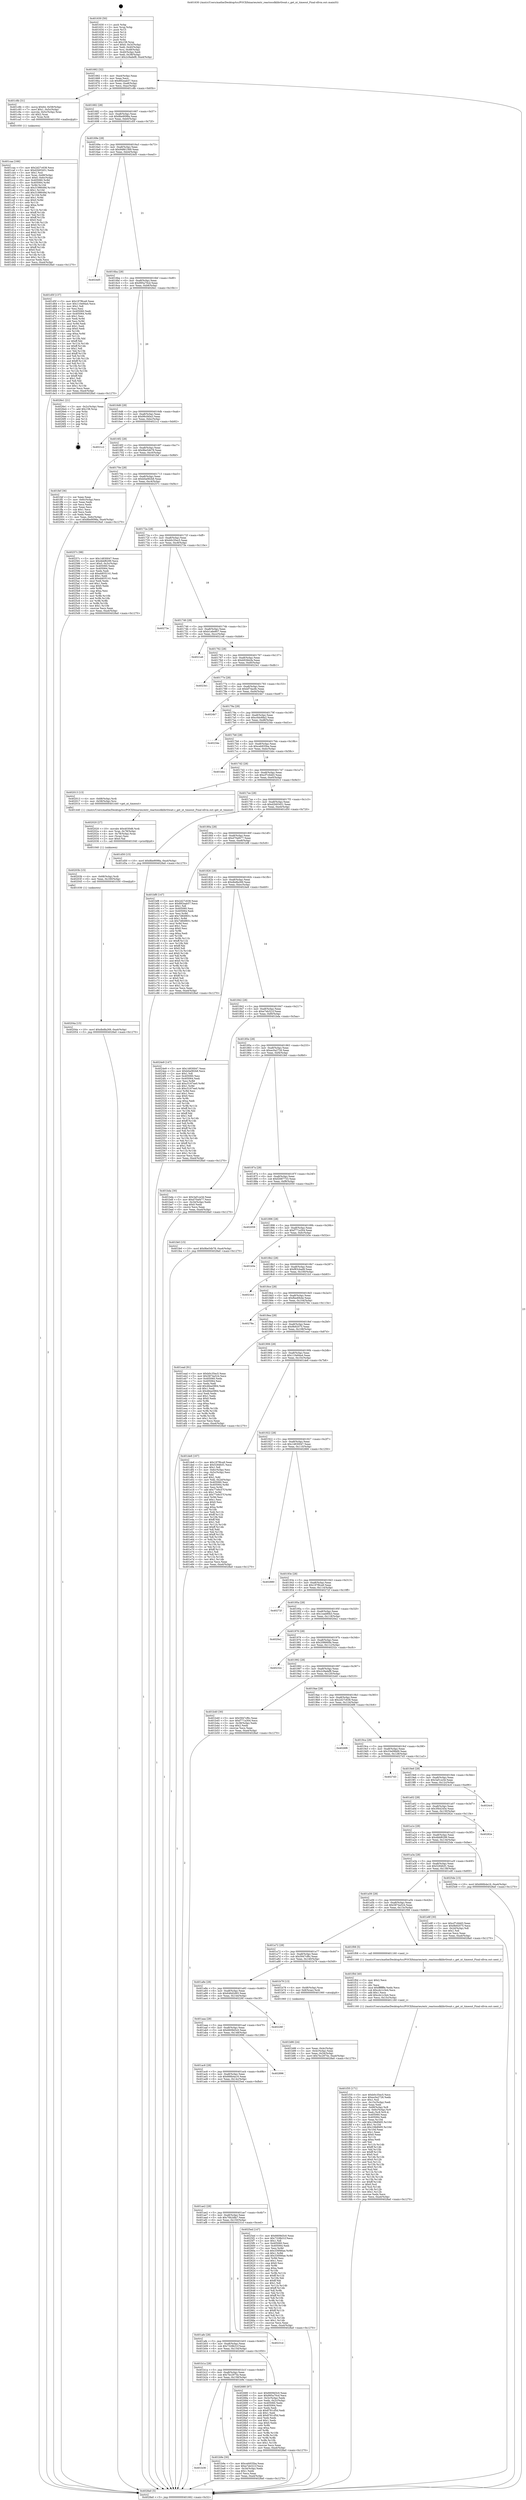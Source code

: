 digraph "0x401630" {
  label = "0x401630 (/mnt/c/Users/mathe/Desktop/tcc/POCII/binaries/extr_reactossdklibrtlwait.c_get_nt_timeout_Final-ollvm.out::main(0))"
  labelloc = "t"
  node[shape=record]

  Entry [label="",width=0.3,height=0.3,shape=circle,fillcolor=black,style=filled]
  "0x401662" [label="{
     0x401662 [32]\l
     | [instrs]\l
     &nbsp;&nbsp;0x401662 \<+6\>: mov -0xa4(%rbp),%eax\l
     &nbsp;&nbsp;0x401668 \<+2\>: mov %eax,%ecx\l
     &nbsp;&nbsp;0x40166a \<+6\>: sub $0x892eab57,%ecx\l
     &nbsp;&nbsp;0x401670 \<+6\>: mov %eax,-0xa8(%rbp)\l
     &nbsp;&nbsp;0x401676 \<+6\>: mov %ecx,-0xac(%rbp)\l
     &nbsp;&nbsp;0x40167c \<+6\>: je 0000000000401c8b \<main+0x65b\>\l
  }"]
  "0x401c8b" [label="{
     0x401c8b [31]\l
     | [instrs]\l
     &nbsp;&nbsp;0x401c8b \<+8\>: movq $0x64,-0x58(%rbp)\l
     &nbsp;&nbsp;0x401c93 \<+7\>: movl $0x1,-0x5c(%rbp)\l
     &nbsp;&nbsp;0x401c9a \<+4\>: movslq -0x5c(%rbp),%rax\l
     &nbsp;&nbsp;0x401c9e \<+4\>: shl $0x2,%rax\l
     &nbsp;&nbsp;0x401ca2 \<+3\>: mov %rax,%rdi\l
     &nbsp;&nbsp;0x401ca5 \<+5\>: call 0000000000401050 \<malloc@plt\>\l
     | [calls]\l
     &nbsp;&nbsp;0x401050 \{1\} (unknown)\l
  }"]
  "0x401682" [label="{
     0x401682 [28]\l
     | [instrs]\l
     &nbsp;&nbsp;0x401682 \<+5\>: jmp 0000000000401687 \<main+0x57\>\l
     &nbsp;&nbsp;0x401687 \<+6\>: mov -0xa8(%rbp),%eax\l
     &nbsp;&nbsp;0x40168d \<+5\>: sub $0x8be9098a,%eax\l
     &nbsp;&nbsp;0x401692 \<+6\>: mov %eax,-0xb0(%rbp)\l
     &nbsp;&nbsp;0x401698 \<+6\>: je 0000000000401d5f \<main+0x72f\>\l
  }"]
  Exit [label="",width=0.3,height=0.3,shape=circle,fillcolor=black,style=filled,peripheries=2]
  "0x401d5f" [label="{
     0x401d5f [137]\l
     | [instrs]\l
     &nbsp;&nbsp;0x401d5f \<+5\>: mov $0x197f6ca9,%eax\l
     &nbsp;&nbsp;0x401d64 \<+5\>: mov $0x110e94a4,%ecx\l
     &nbsp;&nbsp;0x401d69 \<+2\>: mov $0x1,%dl\l
     &nbsp;&nbsp;0x401d6b \<+2\>: xor %esi,%esi\l
     &nbsp;&nbsp;0x401d6d \<+7\>: mov 0x405060,%edi\l
     &nbsp;&nbsp;0x401d74 \<+8\>: mov 0x405064,%r8d\l
     &nbsp;&nbsp;0x401d7c \<+3\>: sub $0x1,%esi\l
     &nbsp;&nbsp;0x401d7f \<+3\>: mov %edi,%r9d\l
     &nbsp;&nbsp;0x401d82 \<+3\>: add %esi,%r9d\l
     &nbsp;&nbsp;0x401d85 \<+4\>: imul %r9d,%edi\l
     &nbsp;&nbsp;0x401d89 \<+3\>: and $0x1,%edi\l
     &nbsp;&nbsp;0x401d8c \<+3\>: cmp $0x0,%edi\l
     &nbsp;&nbsp;0x401d8f \<+4\>: sete %r10b\l
     &nbsp;&nbsp;0x401d93 \<+4\>: cmp $0xa,%r8d\l
     &nbsp;&nbsp;0x401d97 \<+4\>: setl %r11b\l
     &nbsp;&nbsp;0x401d9b \<+3\>: mov %r10b,%bl\l
     &nbsp;&nbsp;0x401d9e \<+3\>: xor $0xff,%bl\l
     &nbsp;&nbsp;0x401da1 \<+3\>: mov %r11b,%r14b\l
     &nbsp;&nbsp;0x401da4 \<+4\>: xor $0xff,%r14b\l
     &nbsp;&nbsp;0x401da8 \<+3\>: xor $0x1,%dl\l
     &nbsp;&nbsp;0x401dab \<+3\>: mov %bl,%r15b\l
     &nbsp;&nbsp;0x401dae \<+4\>: and $0xff,%r15b\l
     &nbsp;&nbsp;0x401db2 \<+3\>: and %dl,%r10b\l
     &nbsp;&nbsp;0x401db5 \<+3\>: mov %r14b,%r12b\l
     &nbsp;&nbsp;0x401db8 \<+4\>: and $0xff,%r12b\l
     &nbsp;&nbsp;0x401dbc \<+3\>: and %dl,%r11b\l
     &nbsp;&nbsp;0x401dbf \<+3\>: or %r10b,%r15b\l
     &nbsp;&nbsp;0x401dc2 \<+3\>: or %r11b,%r12b\l
     &nbsp;&nbsp;0x401dc5 \<+3\>: xor %r12b,%r15b\l
     &nbsp;&nbsp;0x401dc8 \<+3\>: or %r14b,%bl\l
     &nbsp;&nbsp;0x401dcb \<+3\>: xor $0xff,%bl\l
     &nbsp;&nbsp;0x401dce \<+3\>: or $0x1,%dl\l
     &nbsp;&nbsp;0x401dd1 \<+2\>: and %dl,%bl\l
     &nbsp;&nbsp;0x401dd3 \<+3\>: or %bl,%r15b\l
     &nbsp;&nbsp;0x401dd6 \<+4\>: test $0x1,%r15b\l
     &nbsp;&nbsp;0x401dda \<+3\>: cmovne %ecx,%eax\l
     &nbsp;&nbsp;0x401ddd \<+6\>: mov %eax,-0xa4(%rbp)\l
     &nbsp;&nbsp;0x401de3 \<+5\>: jmp 00000000004028a0 \<main+0x1270\>\l
  }"]
  "0x40169e" [label="{
     0x40169e [28]\l
     | [instrs]\l
     &nbsp;&nbsp;0x40169e \<+5\>: jmp 00000000004016a3 \<main+0x73\>\l
     &nbsp;&nbsp;0x4016a3 \<+6\>: mov -0xa8(%rbp),%eax\l
     &nbsp;&nbsp;0x4016a9 \<+5\>: sub $0x94861569,%eax\l
     &nbsp;&nbsp;0x4016ae \<+6\>: mov %eax,-0xb4(%rbp)\l
     &nbsp;&nbsp;0x4016b4 \<+6\>: je 00000000004024d5 \<main+0xea5\>\l
  }"]
  "0x40204a" [label="{
     0x40204a [15]\l
     | [instrs]\l
     &nbsp;&nbsp;0x40204a \<+10\>: movl $0xdbdfa269,-0xa4(%rbp)\l
     &nbsp;&nbsp;0x402054 \<+5\>: jmp 00000000004028a0 \<main+0x1270\>\l
  }"]
  "0x4024d5" [label="{
     0x4024d5\l
  }", style=dashed]
  "0x4016ba" [label="{
     0x4016ba [28]\l
     | [instrs]\l
     &nbsp;&nbsp;0x4016ba \<+5\>: jmp 00000000004016bf \<main+0x8f\>\l
     &nbsp;&nbsp;0x4016bf \<+6\>: mov -0xa8(%rbp),%eax\l
     &nbsp;&nbsp;0x4016c5 \<+5\>: sub $0x995a70cd,%eax\l
     &nbsp;&nbsp;0x4016ca \<+6\>: mov %eax,-0xb8(%rbp)\l
     &nbsp;&nbsp;0x4016d0 \<+6\>: je 00000000004026e1 \<main+0x10b1\>\l
  }"]
  "0x40203b" [label="{
     0x40203b [15]\l
     | [instrs]\l
     &nbsp;&nbsp;0x40203b \<+4\>: mov -0x68(%rbp),%rdi\l
     &nbsp;&nbsp;0x40203f \<+6\>: mov %eax,-0x160(%rbp)\l
     &nbsp;&nbsp;0x402045 \<+5\>: call 0000000000401030 \<free@plt\>\l
     | [calls]\l
     &nbsp;&nbsp;0x401030 \{1\} (unknown)\l
  }"]
  "0x4026e1" [label="{
     0x4026e1 [21]\l
     | [instrs]\l
     &nbsp;&nbsp;0x4026e1 \<+3\>: mov -0x2c(%rbp),%eax\l
     &nbsp;&nbsp;0x4026e4 \<+7\>: add $0x158,%rsp\l
     &nbsp;&nbsp;0x4026eb \<+1\>: pop %rbx\l
     &nbsp;&nbsp;0x4026ec \<+2\>: pop %r12\l
     &nbsp;&nbsp;0x4026ee \<+2\>: pop %r13\l
     &nbsp;&nbsp;0x4026f0 \<+2\>: pop %r14\l
     &nbsp;&nbsp;0x4026f2 \<+2\>: pop %r15\l
     &nbsp;&nbsp;0x4026f4 \<+1\>: pop %rbp\l
     &nbsp;&nbsp;0x4026f5 \<+1\>: ret\l
  }"]
  "0x4016d6" [label="{
     0x4016d6 [28]\l
     | [instrs]\l
     &nbsp;&nbsp;0x4016d6 \<+5\>: jmp 00000000004016db \<main+0xab\>\l
     &nbsp;&nbsp;0x4016db \<+6\>: mov -0xa8(%rbp),%eax\l
     &nbsp;&nbsp;0x4016e1 \<+5\>: sub $0x99cf40a3,%eax\l
     &nbsp;&nbsp;0x4016e6 \<+6\>: mov %eax,-0xbc(%rbp)\l
     &nbsp;&nbsp;0x4016ec \<+6\>: je 00000000004021c2 \<main+0xb92\>\l
  }"]
  "0x402020" [label="{
     0x402020 [27]\l
     | [instrs]\l
     &nbsp;&nbsp;0x402020 \<+10\>: movabs $0x4030d6,%rdi\l
     &nbsp;&nbsp;0x40202a \<+4\>: mov %rax,-0x78(%rbp)\l
     &nbsp;&nbsp;0x40202e \<+4\>: mov -0x78(%rbp),%rax\l
     &nbsp;&nbsp;0x402032 \<+2\>: mov (%rax),%esi\l
     &nbsp;&nbsp;0x402034 \<+2\>: mov $0x0,%al\l
     &nbsp;&nbsp;0x402036 \<+5\>: call 0000000000401040 \<printf@plt\>\l
     | [calls]\l
     &nbsp;&nbsp;0x401040 \{1\} (unknown)\l
  }"]
  "0x4021c2" [label="{
     0x4021c2\l
  }", style=dashed]
  "0x4016f2" [label="{
     0x4016f2 [28]\l
     | [instrs]\l
     &nbsp;&nbsp;0x4016f2 \<+5\>: jmp 00000000004016f7 \<main+0xc7\>\l
     &nbsp;&nbsp;0x4016f7 \<+6\>: mov -0xa8(%rbp),%eax\l
     &nbsp;&nbsp;0x4016fd \<+5\>: sub $0x9be54b78,%eax\l
     &nbsp;&nbsp;0x401702 \<+6\>: mov %eax,-0xc0(%rbp)\l
     &nbsp;&nbsp;0x401708 \<+6\>: je 0000000000401fef \<main+0x9bf\>\l
  }"]
  "0x401f35" [label="{
     0x401f35 [171]\l
     | [instrs]\l
     &nbsp;&nbsp;0x401f35 \<+5\>: mov $0xb0c35ec5,%ecx\l
     &nbsp;&nbsp;0x401f3a \<+5\>: mov $0xec0a2726,%edx\l
     &nbsp;&nbsp;0x401f3f \<+3\>: mov $0x1,%sil\l
     &nbsp;&nbsp;0x401f42 \<+6\>: mov -0x15c(%rbp),%edi\l
     &nbsp;&nbsp;0x401f48 \<+3\>: imul %eax,%edi\l
     &nbsp;&nbsp;0x401f4b \<+4\>: mov -0x68(%rbp),%r8\l
     &nbsp;&nbsp;0x401f4f \<+4\>: movslq -0x6c(%rbp),%r9\l
     &nbsp;&nbsp;0x401f53 \<+4\>: mov %edi,(%r8,%r9,4)\l
     &nbsp;&nbsp;0x401f57 \<+7\>: mov 0x405060,%eax\l
     &nbsp;&nbsp;0x401f5e \<+7\>: mov 0x405064,%edi\l
     &nbsp;&nbsp;0x401f65 \<+3\>: mov %eax,%r10d\l
     &nbsp;&nbsp;0x401f68 \<+7\>: add $0x108df495,%r10d\l
     &nbsp;&nbsp;0x401f6f \<+4\>: sub $0x1,%r10d\l
     &nbsp;&nbsp;0x401f73 \<+7\>: sub $0x108df495,%r10d\l
     &nbsp;&nbsp;0x401f7a \<+4\>: imul %r10d,%eax\l
     &nbsp;&nbsp;0x401f7e \<+3\>: and $0x1,%eax\l
     &nbsp;&nbsp;0x401f81 \<+3\>: cmp $0x0,%eax\l
     &nbsp;&nbsp;0x401f84 \<+4\>: sete %r11b\l
     &nbsp;&nbsp;0x401f88 \<+3\>: cmp $0xa,%edi\l
     &nbsp;&nbsp;0x401f8b \<+3\>: setl %bl\l
     &nbsp;&nbsp;0x401f8e \<+3\>: mov %r11b,%r14b\l
     &nbsp;&nbsp;0x401f91 \<+4\>: xor $0xff,%r14b\l
     &nbsp;&nbsp;0x401f95 \<+3\>: mov %bl,%r15b\l
     &nbsp;&nbsp;0x401f98 \<+4\>: xor $0xff,%r15b\l
     &nbsp;&nbsp;0x401f9c \<+4\>: xor $0x0,%sil\l
     &nbsp;&nbsp;0x401fa0 \<+3\>: mov %r14b,%r12b\l
     &nbsp;&nbsp;0x401fa3 \<+4\>: and $0x0,%r12b\l
     &nbsp;&nbsp;0x401fa7 \<+3\>: and %sil,%r11b\l
     &nbsp;&nbsp;0x401faa \<+3\>: mov %r15b,%r13b\l
     &nbsp;&nbsp;0x401fad \<+4\>: and $0x0,%r13b\l
     &nbsp;&nbsp;0x401fb1 \<+3\>: and %sil,%bl\l
     &nbsp;&nbsp;0x401fb4 \<+3\>: or %r11b,%r12b\l
     &nbsp;&nbsp;0x401fb7 \<+3\>: or %bl,%r13b\l
     &nbsp;&nbsp;0x401fba \<+3\>: xor %r13b,%r12b\l
     &nbsp;&nbsp;0x401fbd \<+3\>: or %r15b,%r14b\l
     &nbsp;&nbsp;0x401fc0 \<+4\>: xor $0xff,%r14b\l
     &nbsp;&nbsp;0x401fc4 \<+4\>: or $0x0,%sil\l
     &nbsp;&nbsp;0x401fc8 \<+3\>: and %sil,%r14b\l
     &nbsp;&nbsp;0x401fcb \<+3\>: or %r14b,%r12b\l
     &nbsp;&nbsp;0x401fce \<+4\>: test $0x1,%r12b\l
     &nbsp;&nbsp;0x401fd2 \<+3\>: cmovne %edx,%ecx\l
     &nbsp;&nbsp;0x401fd5 \<+6\>: mov %ecx,-0xa4(%rbp)\l
     &nbsp;&nbsp;0x401fdb \<+5\>: jmp 00000000004028a0 \<main+0x1270\>\l
  }"]
  "0x401fef" [label="{
     0x401fef [36]\l
     | [instrs]\l
     &nbsp;&nbsp;0x401fef \<+2\>: xor %eax,%eax\l
     &nbsp;&nbsp;0x401ff1 \<+3\>: mov -0x6c(%rbp),%ecx\l
     &nbsp;&nbsp;0x401ff4 \<+2\>: mov %eax,%edx\l
     &nbsp;&nbsp;0x401ff6 \<+2\>: sub %ecx,%edx\l
     &nbsp;&nbsp;0x401ff8 \<+2\>: mov %eax,%ecx\l
     &nbsp;&nbsp;0x401ffa \<+3\>: sub $0x1,%ecx\l
     &nbsp;&nbsp;0x401ffd \<+2\>: add %ecx,%edx\l
     &nbsp;&nbsp;0x401fff \<+2\>: sub %edx,%eax\l
     &nbsp;&nbsp;0x402001 \<+3\>: mov %eax,-0x6c(%rbp)\l
     &nbsp;&nbsp;0x402004 \<+10\>: movl $0x8be9098a,-0xa4(%rbp)\l
     &nbsp;&nbsp;0x40200e \<+5\>: jmp 00000000004028a0 \<main+0x1270\>\l
  }"]
  "0x40170e" [label="{
     0x40170e [28]\l
     | [instrs]\l
     &nbsp;&nbsp;0x40170e \<+5\>: jmp 0000000000401713 \<main+0xe3\>\l
     &nbsp;&nbsp;0x401713 \<+6\>: mov -0xa8(%rbp),%eax\l
     &nbsp;&nbsp;0x401719 \<+5\>: sub $0xb0a082b8,%eax\l
     &nbsp;&nbsp;0x40171e \<+6\>: mov %eax,-0xc4(%rbp)\l
     &nbsp;&nbsp;0x401724 \<+6\>: je 000000000040257c \<main+0xf4c\>\l
  }"]
  "0x401f0d" [label="{
     0x401f0d [40]\l
     | [instrs]\l
     &nbsp;&nbsp;0x401f0d \<+5\>: mov $0x2,%ecx\l
     &nbsp;&nbsp;0x401f12 \<+1\>: cltd\l
     &nbsp;&nbsp;0x401f13 \<+2\>: idiv %ecx\l
     &nbsp;&nbsp;0x401f15 \<+6\>: imul $0xfffffffe,%edx,%ecx\l
     &nbsp;&nbsp;0x401f1b \<+6\>: sub $0xcdc1c3e4,%ecx\l
     &nbsp;&nbsp;0x401f21 \<+3\>: add $0x1,%ecx\l
     &nbsp;&nbsp;0x401f24 \<+6\>: add $0xcdc1c3e4,%ecx\l
     &nbsp;&nbsp;0x401f2a \<+6\>: mov %ecx,-0x15c(%rbp)\l
     &nbsp;&nbsp;0x401f30 \<+5\>: call 0000000000401160 \<next_i\>\l
     | [calls]\l
     &nbsp;&nbsp;0x401160 \{1\} (/mnt/c/Users/mathe/Desktop/tcc/POCII/binaries/extr_reactossdklibrtlwait.c_get_nt_timeout_Final-ollvm.out::next_i)\l
  }"]
  "0x40257c" [label="{
     0x40257c [98]\l
     | [instrs]\l
     &nbsp;&nbsp;0x40257c \<+5\>: mov $0x14830047,%eax\l
     &nbsp;&nbsp;0x402581 \<+5\>: mov $0x4bbf6299,%ecx\l
     &nbsp;&nbsp;0x402586 \<+7\>: movl $0x0,-0x3c(%rbp)\l
     &nbsp;&nbsp;0x40258d \<+7\>: mov 0x405060,%edx\l
     &nbsp;&nbsp;0x402594 \<+7\>: mov 0x405064,%esi\l
     &nbsp;&nbsp;0x40259b \<+2\>: mov %edx,%edi\l
     &nbsp;&nbsp;0x40259d \<+6\>: sub $0xeb835141,%edi\l
     &nbsp;&nbsp;0x4025a3 \<+3\>: sub $0x1,%edi\l
     &nbsp;&nbsp;0x4025a6 \<+6\>: add $0xeb835141,%edi\l
     &nbsp;&nbsp;0x4025ac \<+3\>: imul %edi,%edx\l
     &nbsp;&nbsp;0x4025af \<+3\>: and $0x1,%edx\l
     &nbsp;&nbsp;0x4025b2 \<+3\>: cmp $0x0,%edx\l
     &nbsp;&nbsp;0x4025b5 \<+4\>: sete %r8b\l
     &nbsp;&nbsp;0x4025b9 \<+3\>: cmp $0xa,%esi\l
     &nbsp;&nbsp;0x4025bc \<+4\>: setl %r9b\l
     &nbsp;&nbsp;0x4025c0 \<+3\>: mov %r8b,%r10b\l
     &nbsp;&nbsp;0x4025c3 \<+3\>: and %r9b,%r10b\l
     &nbsp;&nbsp;0x4025c6 \<+3\>: xor %r9b,%r8b\l
     &nbsp;&nbsp;0x4025c9 \<+3\>: or %r8b,%r10b\l
     &nbsp;&nbsp;0x4025cc \<+4\>: test $0x1,%r10b\l
     &nbsp;&nbsp;0x4025d0 \<+3\>: cmovne %ecx,%eax\l
     &nbsp;&nbsp;0x4025d3 \<+6\>: mov %eax,-0xa4(%rbp)\l
     &nbsp;&nbsp;0x4025d9 \<+5\>: jmp 00000000004028a0 \<main+0x1270\>\l
  }"]
  "0x40172a" [label="{
     0x40172a [28]\l
     | [instrs]\l
     &nbsp;&nbsp;0x40172a \<+5\>: jmp 000000000040172f \<main+0xff\>\l
     &nbsp;&nbsp;0x40172f \<+6\>: mov -0xa8(%rbp),%eax\l
     &nbsp;&nbsp;0x401735 \<+5\>: sub $0xb0c35ec5,%eax\l
     &nbsp;&nbsp;0x40173a \<+6\>: mov %eax,-0xc8(%rbp)\l
     &nbsp;&nbsp;0x401740 \<+6\>: je 000000000040273e \<main+0x110e\>\l
  }"]
  "0x401caa" [label="{
     0x401caa [166]\l
     | [instrs]\l
     &nbsp;&nbsp;0x401caa \<+5\>: mov $0x2d27c638,%ecx\l
     &nbsp;&nbsp;0x401caf \<+5\>: mov $0xd2b93451,%edx\l
     &nbsp;&nbsp;0x401cb4 \<+3\>: mov $0x1,%sil\l
     &nbsp;&nbsp;0x401cb7 \<+4\>: mov %rax,-0x68(%rbp)\l
     &nbsp;&nbsp;0x401cbb \<+7\>: movl $0x0,-0x6c(%rbp)\l
     &nbsp;&nbsp;0x401cc2 \<+8\>: mov 0x405060,%r8d\l
     &nbsp;&nbsp;0x401cca \<+8\>: mov 0x405064,%r9d\l
     &nbsp;&nbsp;0x401cd2 \<+3\>: mov %r8d,%r10d\l
     &nbsp;&nbsp;0x401cd5 \<+7\>: sub $0x3198649d,%r10d\l
     &nbsp;&nbsp;0x401cdc \<+4\>: sub $0x1,%r10d\l
     &nbsp;&nbsp;0x401ce0 \<+7\>: add $0x3198649d,%r10d\l
     &nbsp;&nbsp;0x401ce7 \<+4\>: imul %r10d,%r8d\l
     &nbsp;&nbsp;0x401ceb \<+4\>: and $0x1,%r8d\l
     &nbsp;&nbsp;0x401cef \<+4\>: cmp $0x0,%r8d\l
     &nbsp;&nbsp;0x401cf3 \<+4\>: sete %r11b\l
     &nbsp;&nbsp;0x401cf7 \<+4\>: cmp $0xa,%r9d\l
     &nbsp;&nbsp;0x401cfb \<+3\>: setl %bl\l
     &nbsp;&nbsp;0x401cfe \<+3\>: mov %r11b,%r14b\l
     &nbsp;&nbsp;0x401d01 \<+4\>: xor $0xff,%r14b\l
     &nbsp;&nbsp;0x401d05 \<+3\>: mov %bl,%r15b\l
     &nbsp;&nbsp;0x401d08 \<+4\>: xor $0xff,%r15b\l
     &nbsp;&nbsp;0x401d0c \<+4\>: xor $0x0,%sil\l
     &nbsp;&nbsp;0x401d10 \<+3\>: mov %r14b,%r12b\l
     &nbsp;&nbsp;0x401d13 \<+4\>: and $0x0,%r12b\l
     &nbsp;&nbsp;0x401d17 \<+3\>: and %sil,%r11b\l
     &nbsp;&nbsp;0x401d1a \<+3\>: mov %r15b,%r13b\l
     &nbsp;&nbsp;0x401d1d \<+4\>: and $0x0,%r13b\l
     &nbsp;&nbsp;0x401d21 \<+3\>: and %sil,%bl\l
     &nbsp;&nbsp;0x401d24 \<+3\>: or %r11b,%r12b\l
     &nbsp;&nbsp;0x401d27 \<+3\>: or %bl,%r13b\l
     &nbsp;&nbsp;0x401d2a \<+3\>: xor %r13b,%r12b\l
     &nbsp;&nbsp;0x401d2d \<+3\>: or %r15b,%r14b\l
     &nbsp;&nbsp;0x401d30 \<+4\>: xor $0xff,%r14b\l
     &nbsp;&nbsp;0x401d34 \<+4\>: or $0x0,%sil\l
     &nbsp;&nbsp;0x401d38 \<+3\>: and %sil,%r14b\l
     &nbsp;&nbsp;0x401d3b \<+3\>: or %r14b,%r12b\l
     &nbsp;&nbsp;0x401d3e \<+4\>: test $0x1,%r12b\l
     &nbsp;&nbsp;0x401d42 \<+3\>: cmovne %edx,%ecx\l
     &nbsp;&nbsp;0x401d45 \<+6\>: mov %ecx,-0xa4(%rbp)\l
     &nbsp;&nbsp;0x401d4b \<+5\>: jmp 00000000004028a0 \<main+0x1270\>\l
  }"]
  "0x40273e" [label="{
     0x40273e\l
  }", style=dashed]
  "0x401746" [label="{
     0x401746 [28]\l
     | [instrs]\l
     &nbsp;&nbsp;0x401746 \<+5\>: jmp 000000000040174b \<main+0x11b\>\l
     &nbsp;&nbsp;0x40174b \<+6\>: mov -0xa8(%rbp),%eax\l
     &nbsp;&nbsp;0x401751 \<+5\>: sub $0xb1a6e807,%eax\l
     &nbsp;&nbsp;0x401756 \<+6\>: mov %eax,-0xcc(%rbp)\l
     &nbsp;&nbsp;0x40175c \<+6\>: je 00000000004021e6 \<main+0xbb6\>\l
  }"]
  "0x401b36" [label="{
     0x401b36\l
  }", style=dashed]
  "0x4021e6" [label="{
     0x4021e6\l
  }", style=dashed]
  "0x401762" [label="{
     0x401762 [28]\l
     | [instrs]\l
     &nbsp;&nbsp;0x401762 \<+5\>: jmp 0000000000401767 \<main+0x137\>\l
     &nbsp;&nbsp;0x401767 \<+6\>: mov -0xa8(%rbp),%eax\l
     &nbsp;&nbsp;0x40176d \<+5\>: sub $0xb928dcfa,%eax\l
     &nbsp;&nbsp;0x401772 \<+6\>: mov %eax,-0xd0(%rbp)\l
     &nbsp;&nbsp;0x401778 \<+6\>: je 00000000004023e1 \<main+0xdb1\>\l
  }"]
  "0x401b9e" [label="{
     0x401b9e [30]\l
     | [instrs]\l
     &nbsp;&nbsp;0x401b9e \<+5\>: mov $0xceb935ba,%eax\l
     &nbsp;&nbsp;0x401ba3 \<+5\>: mov $0xe7eb321f,%ecx\l
     &nbsp;&nbsp;0x401ba8 \<+3\>: mov -0x34(%rbp),%edx\l
     &nbsp;&nbsp;0x401bab \<+3\>: cmp $0x1,%edx\l
     &nbsp;&nbsp;0x401bae \<+3\>: cmovl %ecx,%eax\l
     &nbsp;&nbsp;0x401bb1 \<+6\>: mov %eax,-0xa4(%rbp)\l
     &nbsp;&nbsp;0x401bb7 \<+5\>: jmp 00000000004028a0 \<main+0x1270\>\l
  }"]
  "0x4023e1" [label="{
     0x4023e1\l
  }", style=dashed]
  "0x40177e" [label="{
     0x40177e [28]\l
     | [instrs]\l
     &nbsp;&nbsp;0x40177e \<+5\>: jmp 0000000000401783 \<main+0x153\>\l
     &nbsp;&nbsp;0x401783 \<+6\>: mov -0xa8(%rbp),%eax\l
     &nbsp;&nbsp;0x401789 \<+5\>: sub $0xbf74ac8c,%eax\l
     &nbsp;&nbsp;0x40178e \<+6\>: mov %eax,-0xd4(%rbp)\l
     &nbsp;&nbsp;0x401794 \<+6\>: je 00000000004024b7 \<main+0xe87\>\l
  }"]
  "0x401b1a" [label="{
     0x401b1a [28]\l
     | [instrs]\l
     &nbsp;&nbsp;0x401b1a \<+5\>: jmp 0000000000401b1f \<main+0x4ef\>\l
     &nbsp;&nbsp;0x401b1f \<+6\>: mov -0xa8(%rbp),%eax\l
     &nbsp;&nbsp;0x401b25 \<+5\>: sub $0x7bc2975e,%eax\l
     &nbsp;&nbsp;0x401b2a \<+6\>: mov %eax,-0x158(%rbp)\l
     &nbsp;&nbsp;0x401b30 \<+6\>: je 0000000000401b9e \<main+0x56e\>\l
  }"]
  "0x4024b7" [label="{
     0x4024b7\l
  }", style=dashed]
  "0x40179a" [label="{
     0x40179a [28]\l
     | [instrs]\l
     &nbsp;&nbsp;0x40179a \<+5\>: jmp 000000000040179f \<main+0x16f\>\l
     &nbsp;&nbsp;0x40179f \<+6\>: mov -0xa8(%rbp),%eax\l
     &nbsp;&nbsp;0x4017a5 \<+5\>: sub $0xc0dc68a2,%eax\l
     &nbsp;&nbsp;0x4017aa \<+6\>: mov %eax,-0xd8(%rbp)\l
     &nbsp;&nbsp;0x4017b0 \<+6\>: je 000000000040234e \<main+0xd1e\>\l
  }"]
  "0x402680" [label="{
     0x402680 [97]\l
     | [instrs]\l
     &nbsp;&nbsp;0x402680 \<+5\>: mov $0x6609d3c0,%eax\l
     &nbsp;&nbsp;0x402685 \<+5\>: mov $0x995a70cd,%ecx\l
     &nbsp;&nbsp;0x40268a \<+3\>: mov -0x3c(%rbp),%edx\l
     &nbsp;&nbsp;0x40268d \<+3\>: mov %edx,-0x2c(%rbp)\l
     &nbsp;&nbsp;0x402690 \<+7\>: mov 0x405060,%edx\l
     &nbsp;&nbsp;0x402697 \<+7\>: mov 0x405064,%esi\l
     &nbsp;&nbsp;0x40269e \<+2\>: mov %edx,%edi\l
     &nbsp;&nbsp;0x4026a0 \<+6\>: sub $0x8781cf5d,%edi\l
     &nbsp;&nbsp;0x4026a6 \<+3\>: sub $0x1,%edi\l
     &nbsp;&nbsp;0x4026a9 \<+6\>: add $0x8781cf5d,%edi\l
     &nbsp;&nbsp;0x4026af \<+3\>: imul %edi,%edx\l
     &nbsp;&nbsp;0x4026b2 \<+3\>: and $0x1,%edx\l
     &nbsp;&nbsp;0x4026b5 \<+3\>: cmp $0x0,%edx\l
     &nbsp;&nbsp;0x4026b8 \<+4\>: sete %r8b\l
     &nbsp;&nbsp;0x4026bc \<+3\>: cmp $0xa,%esi\l
     &nbsp;&nbsp;0x4026bf \<+4\>: setl %r9b\l
     &nbsp;&nbsp;0x4026c3 \<+3\>: mov %r8b,%r10b\l
     &nbsp;&nbsp;0x4026c6 \<+3\>: and %r9b,%r10b\l
     &nbsp;&nbsp;0x4026c9 \<+3\>: xor %r9b,%r8b\l
     &nbsp;&nbsp;0x4026cc \<+3\>: or %r8b,%r10b\l
     &nbsp;&nbsp;0x4026cf \<+4\>: test $0x1,%r10b\l
     &nbsp;&nbsp;0x4026d3 \<+3\>: cmovne %ecx,%eax\l
     &nbsp;&nbsp;0x4026d6 \<+6\>: mov %eax,-0xa4(%rbp)\l
     &nbsp;&nbsp;0x4026dc \<+5\>: jmp 00000000004028a0 \<main+0x1270\>\l
  }"]
  "0x40234e" [label="{
     0x40234e\l
  }", style=dashed]
  "0x4017b6" [label="{
     0x4017b6 [28]\l
     | [instrs]\l
     &nbsp;&nbsp;0x4017b6 \<+5\>: jmp 00000000004017bb \<main+0x18b\>\l
     &nbsp;&nbsp;0x4017bb \<+6\>: mov -0xa8(%rbp),%eax\l
     &nbsp;&nbsp;0x4017c1 \<+5\>: sub $0xceb935ba,%eax\l
     &nbsp;&nbsp;0x4017c6 \<+6\>: mov %eax,-0xdc(%rbp)\l
     &nbsp;&nbsp;0x4017cc \<+6\>: je 0000000000401bbc \<main+0x58c\>\l
  }"]
  "0x401afe" [label="{
     0x401afe [28]\l
     | [instrs]\l
     &nbsp;&nbsp;0x401afe \<+5\>: jmp 0000000000401b03 \<main+0x4d3\>\l
     &nbsp;&nbsp;0x401b03 \<+6\>: mov -0xa8(%rbp),%eax\l
     &nbsp;&nbsp;0x401b09 \<+5\>: sub $0x7328b31f,%eax\l
     &nbsp;&nbsp;0x401b0e \<+6\>: mov %eax,-0x154(%rbp)\l
     &nbsp;&nbsp;0x401b14 \<+6\>: je 0000000000402680 \<main+0x1050\>\l
  }"]
  "0x401bbc" [label="{
     0x401bbc\l
  }", style=dashed]
  "0x4017d2" [label="{
     0x4017d2 [28]\l
     | [instrs]\l
     &nbsp;&nbsp;0x4017d2 \<+5\>: jmp 00000000004017d7 \<main+0x1a7\>\l
     &nbsp;&nbsp;0x4017d7 \<+6\>: mov -0xa8(%rbp),%eax\l
     &nbsp;&nbsp;0x4017dd \<+5\>: sub $0xcf7c6dd3,%eax\l
     &nbsp;&nbsp;0x4017e2 \<+6\>: mov %eax,-0xe0(%rbp)\l
     &nbsp;&nbsp;0x4017e8 \<+6\>: je 0000000000402013 \<main+0x9e3\>\l
  }"]
  "0x40231d" [label="{
     0x40231d\l
  }", style=dashed]
  "0x402013" [label="{
     0x402013 [13]\l
     | [instrs]\l
     &nbsp;&nbsp;0x402013 \<+4\>: mov -0x68(%rbp),%rdi\l
     &nbsp;&nbsp;0x402017 \<+4\>: mov -0x58(%rbp),%rsi\l
     &nbsp;&nbsp;0x40201b \<+5\>: call 0000000000401440 \<get_nt_timeout\>\l
     | [calls]\l
     &nbsp;&nbsp;0x401440 \{1\} (/mnt/c/Users/mathe/Desktop/tcc/POCII/binaries/extr_reactossdklibrtlwait.c_get_nt_timeout_Final-ollvm.out::get_nt_timeout)\l
  }"]
  "0x4017ee" [label="{
     0x4017ee [28]\l
     | [instrs]\l
     &nbsp;&nbsp;0x4017ee \<+5\>: jmp 00000000004017f3 \<main+0x1c3\>\l
     &nbsp;&nbsp;0x4017f3 \<+6\>: mov -0xa8(%rbp),%eax\l
     &nbsp;&nbsp;0x4017f9 \<+5\>: sub $0xd2b93451,%eax\l
     &nbsp;&nbsp;0x4017fe \<+6\>: mov %eax,-0xe4(%rbp)\l
     &nbsp;&nbsp;0x401804 \<+6\>: je 0000000000401d50 \<main+0x720\>\l
  }"]
  "0x401ae2" [label="{
     0x401ae2 [28]\l
     | [instrs]\l
     &nbsp;&nbsp;0x401ae2 \<+5\>: jmp 0000000000401ae7 \<main+0x4b7\>\l
     &nbsp;&nbsp;0x401ae7 \<+6\>: mov -0xa8(%rbp),%eax\l
     &nbsp;&nbsp;0x401aed \<+5\>: sub $0x70b2dfa7,%eax\l
     &nbsp;&nbsp;0x401af2 \<+6\>: mov %eax,-0x150(%rbp)\l
     &nbsp;&nbsp;0x401af8 \<+6\>: je 000000000040231d \<main+0xced\>\l
  }"]
  "0x401d50" [label="{
     0x401d50 [15]\l
     | [instrs]\l
     &nbsp;&nbsp;0x401d50 \<+10\>: movl $0x8be9098a,-0xa4(%rbp)\l
     &nbsp;&nbsp;0x401d5a \<+5\>: jmp 00000000004028a0 \<main+0x1270\>\l
  }"]
  "0x40180a" [label="{
     0x40180a [28]\l
     | [instrs]\l
     &nbsp;&nbsp;0x40180a \<+5\>: jmp 000000000040180f \<main+0x1df\>\l
     &nbsp;&nbsp;0x40180f \<+6\>: mov -0xa8(%rbp),%eax\l
     &nbsp;&nbsp;0x401815 \<+5\>: sub $0xd70af477,%eax\l
     &nbsp;&nbsp;0x40181a \<+6\>: mov %eax,-0xe8(%rbp)\l
     &nbsp;&nbsp;0x401820 \<+6\>: je 0000000000401bf8 \<main+0x5c8\>\l
  }"]
  "0x4025ed" [label="{
     0x4025ed [147]\l
     | [instrs]\l
     &nbsp;&nbsp;0x4025ed \<+5\>: mov $0x6609d3c0,%eax\l
     &nbsp;&nbsp;0x4025f2 \<+5\>: mov $0x7328b31f,%ecx\l
     &nbsp;&nbsp;0x4025f7 \<+2\>: mov $0x1,%dl\l
     &nbsp;&nbsp;0x4025f9 \<+7\>: mov 0x405060,%esi\l
     &nbsp;&nbsp;0x402600 \<+7\>: mov 0x405064,%edi\l
     &nbsp;&nbsp;0x402607 \<+3\>: mov %esi,%r8d\l
     &nbsp;&nbsp;0x40260a \<+7\>: sub $0x330f46ae,%r8d\l
     &nbsp;&nbsp;0x402611 \<+4\>: sub $0x1,%r8d\l
     &nbsp;&nbsp;0x402615 \<+7\>: add $0x330f46ae,%r8d\l
     &nbsp;&nbsp;0x40261c \<+4\>: imul %r8d,%esi\l
     &nbsp;&nbsp;0x402620 \<+3\>: and $0x1,%esi\l
     &nbsp;&nbsp;0x402623 \<+3\>: cmp $0x0,%esi\l
     &nbsp;&nbsp;0x402626 \<+4\>: sete %r9b\l
     &nbsp;&nbsp;0x40262a \<+3\>: cmp $0xa,%edi\l
     &nbsp;&nbsp;0x40262d \<+4\>: setl %r10b\l
     &nbsp;&nbsp;0x402631 \<+3\>: mov %r9b,%r11b\l
     &nbsp;&nbsp;0x402634 \<+4\>: xor $0xff,%r11b\l
     &nbsp;&nbsp;0x402638 \<+3\>: mov %r10b,%bl\l
     &nbsp;&nbsp;0x40263b \<+3\>: xor $0xff,%bl\l
     &nbsp;&nbsp;0x40263e \<+3\>: xor $0x1,%dl\l
     &nbsp;&nbsp;0x402641 \<+3\>: mov %r11b,%r14b\l
     &nbsp;&nbsp;0x402644 \<+4\>: and $0xff,%r14b\l
     &nbsp;&nbsp;0x402648 \<+3\>: and %dl,%r9b\l
     &nbsp;&nbsp;0x40264b \<+3\>: mov %bl,%r15b\l
     &nbsp;&nbsp;0x40264e \<+4\>: and $0xff,%r15b\l
     &nbsp;&nbsp;0x402652 \<+3\>: and %dl,%r10b\l
     &nbsp;&nbsp;0x402655 \<+3\>: or %r9b,%r14b\l
     &nbsp;&nbsp;0x402658 \<+3\>: or %r10b,%r15b\l
     &nbsp;&nbsp;0x40265b \<+3\>: xor %r15b,%r14b\l
     &nbsp;&nbsp;0x40265e \<+3\>: or %bl,%r11b\l
     &nbsp;&nbsp;0x402661 \<+4\>: xor $0xff,%r11b\l
     &nbsp;&nbsp;0x402665 \<+3\>: or $0x1,%dl\l
     &nbsp;&nbsp;0x402668 \<+3\>: and %dl,%r11b\l
     &nbsp;&nbsp;0x40266b \<+3\>: or %r11b,%r14b\l
     &nbsp;&nbsp;0x40266e \<+4\>: test $0x1,%r14b\l
     &nbsp;&nbsp;0x402672 \<+3\>: cmovne %ecx,%eax\l
     &nbsp;&nbsp;0x402675 \<+6\>: mov %eax,-0xa4(%rbp)\l
     &nbsp;&nbsp;0x40267b \<+5\>: jmp 00000000004028a0 \<main+0x1270\>\l
  }"]
  "0x401bf8" [label="{
     0x401bf8 [147]\l
     | [instrs]\l
     &nbsp;&nbsp;0x401bf8 \<+5\>: mov $0x2d27c638,%eax\l
     &nbsp;&nbsp;0x401bfd \<+5\>: mov $0x892eab57,%ecx\l
     &nbsp;&nbsp;0x401c02 \<+2\>: mov $0x1,%dl\l
     &nbsp;&nbsp;0x401c04 \<+7\>: mov 0x405060,%esi\l
     &nbsp;&nbsp;0x401c0b \<+7\>: mov 0x405064,%edi\l
     &nbsp;&nbsp;0x401c12 \<+3\>: mov %esi,%r8d\l
     &nbsp;&nbsp;0x401c15 \<+7\>: add $0x7d849651,%r8d\l
     &nbsp;&nbsp;0x401c1c \<+4\>: sub $0x1,%r8d\l
     &nbsp;&nbsp;0x401c20 \<+7\>: sub $0x7d849651,%r8d\l
     &nbsp;&nbsp;0x401c27 \<+4\>: imul %r8d,%esi\l
     &nbsp;&nbsp;0x401c2b \<+3\>: and $0x1,%esi\l
     &nbsp;&nbsp;0x401c2e \<+3\>: cmp $0x0,%esi\l
     &nbsp;&nbsp;0x401c31 \<+4\>: sete %r9b\l
     &nbsp;&nbsp;0x401c35 \<+3\>: cmp $0xa,%edi\l
     &nbsp;&nbsp;0x401c38 \<+4\>: setl %r10b\l
     &nbsp;&nbsp;0x401c3c \<+3\>: mov %r9b,%r11b\l
     &nbsp;&nbsp;0x401c3f \<+4\>: xor $0xff,%r11b\l
     &nbsp;&nbsp;0x401c43 \<+3\>: mov %r10b,%bl\l
     &nbsp;&nbsp;0x401c46 \<+3\>: xor $0xff,%bl\l
     &nbsp;&nbsp;0x401c49 \<+3\>: xor $0x0,%dl\l
     &nbsp;&nbsp;0x401c4c \<+3\>: mov %r11b,%r14b\l
     &nbsp;&nbsp;0x401c4f \<+4\>: and $0x0,%r14b\l
     &nbsp;&nbsp;0x401c53 \<+3\>: and %dl,%r9b\l
     &nbsp;&nbsp;0x401c56 \<+3\>: mov %bl,%r15b\l
     &nbsp;&nbsp;0x401c59 \<+4\>: and $0x0,%r15b\l
     &nbsp;&nbsp;0x401c5d \<+3\>: and %dl,%r10b\l
     &nbsp;&nbsp;0x401c60 \<+3\>: or %r9b,%r14b\l
     &nbsp;&nbsp;0x401c63 \<+3\>: or %r10b,%r15b\l
     &nbsp;&nbsp;0x401c66 \<+3\>: xor %r15b,%r14b\l
     &nbsp;&nbsp;0x401c69 \<+3\>: or %bl,%r11b\l
     &nbsp;&nbsp;0x401c6c \<+4\>: xor $0xff,%r11b\l
     &nbsp;&nbsp;0x401c70 \<+3\>: or $0x0,%dl\l
     &nbsp;&nbsp;0x401c73 \<+3\>: and %dl,%r11b\l
     &nbsp;&nbsp;0x401c76 \<+3\>: or %r11b,%r14b\l
     &nbsp;&nbsp;0x401c79 \<+4\>: test $0x1,%r14b\l
     &nbsp;&nbsp;0x401c7d \<+3\>: cmovne %ecx,%eax\l
     &nbsp;&nbsp;0x401c80 \<+6\>: mov %eax,-0xa4(%rbp)\l
     &nbsp;&nbsp;0x401c86 \<+5\>: jmp 00000000004028a0 \<main+0x1270\>\l
  }"]
  "0x401826" [label="{
     0x401826 [28]\l
     | [instrs]\l
     &nbsp;&nbsp;0x401826 \<+5\>: jmp 000000000040182b \<main+0x1fb\>\l
     &nbsp;&nbsp;0x40182b \<+6\>: mov -0xa8(%rbp),%eax\l
     &nbsp;&nbsp;0x401831 \<+5\>: sub $0xdbdfa269,%eax\l
     &nbsp;&nbsp;0x401836 \<+6\>: mov %eax,-0xec(%rbp)\l
     &nbsp;&nbsp;0x40183c \<+6\>: je 00000000004024e9 \<main+0xeb9\>\l
  }"]
  "0x401ac6" [label="{
     0x401ac6 [28]\l
     | [instrs]\l
     &nbsp;&nbsp;0x401ac6 \<+5\>: jmp 0000000000401acb \<main+0x49b\>\l
     &nbsp;&nbsp;0x401acb \<+6\>: mov -0xa8(%rbp),%eax\l
     &nbsp;&nbsp;0x401ad1 \<+5\>: sub $0x666b4a16,%eax\l
     &nbsp;&nbsp;0x401ad6 \<+6\>: mov %eax,-0x14c(%rbp)\l
     &nbsp;&nbsp;0x401adc \<+6\>: je 00000000004025ed \<main+0xfbd\>\l
  }"]
  "0x4024e9" [label="{
     0x4024e9 [147]\l
     | [instrs]\l
     &nbsp;&nbsp;0x4024e9 \<+5\>: mov $0x14830047,%eax\l
     &nbsp;&nbsp;0x4024ee \<+5\>: mov $0xb0a082b8,%ecx\l
     &nbsp;&nbsp;0x4024f3 \<+2\>: mov $0x1,%dl\l
     &nbsp;&nbsp;0x4024f5 \<+7\>: mov 0x405060,%esi\l
     &nbsp;&nbsp;0x4024fc \<+7\>: mov 0x405064,%edi\l
     &nbsp;&nbsp;0x402503 \<+3\>: mov %esi,%r8d\l
     &nbsp;&nbsp;0x402506 \<+7\>: add $0xc5167ee0,%r8d\l
     &nbsp;&nbsp;0x40250d \<+4\>: sub $0x1,%r8d\l
     &nbsp;&nbsp;0x402511 \<+7\>: sub $0xc5167ee0,%r8d\l
     &nbsp;&nbsp;0x402518 \<+4\>: imul %r8d,%esi\l
     &nbsp;&nbsp;0x40251c \<+3\>: and $0x1,%esi\l
     &nbsp;&nbsp;0x40251f \<+3\>: cmp $0x0,%esi\l
     &nbsp;&nbsp;0x402522 \<+4\>: sete %r9b\l
     &nbsp;&nbsp;0x402526 \<+3\>: cmp $0xa,%edi\l
     &nbsp;&nbsp;0x402529 \<+4\>: setl %r10b\l
     &nbsp;&nbsp;0x40252d \<+3\>: mov %r9b,%r11b\l
     &nbsp;&nbsp;0x402530 \<+4\>: xor $0xff,%r11b\l
     &nbsp;&nbsp;0x402534 \<+3\>: mov %r10b,%bl\l
     &nbsp;&nbsp;0x402537 \<+3\>: xor $0xff,%bl\l
     &nbsp;&nbsp;0x40253a \<+3\>: xor $0x1,%dl\l
     &nbsp;&nbsp;0x40253d \<+3\>: mov %r11b,%r14b\l
     &nbsp;&nbsp;0x402540 \<+4\>: and $0xff,%r14b\l
     &nbsp;&nbsp;0x402544 \<+3\>: and %dl,%r9b\l
     &nbsp;&nbsp;0x402547 \<+3\>: mov %bl,%r15b\l
     &nbsp;&nbsp;0x40254a \<+4\>: and $0xff,%r15b\l
     &nbsp;&nbsp;0x40254e \<+3\>: and %dl,%r10b\l
     &nbsp;&nbsp;0x402551 \<+3\>: or %r9b,%r14b\l
     &nbsp;&nbsp;0x402554 \<+3\>: or %r10b,%r15b\l
     &nbsp;&nbsp;0x402557 \<+3\>: xor %r15b,%r14b\l
     &nbsp;&nbsp;0x40255a \<+3\>: or %bl,%r11b\l
     &nbsp;&nbsp;0x40255d \<+4\>: xor $0xff,%r11b\l
     &nbsp;&nbsp;0x402561 \<+3\>: or $0x1,%dl\l
     &nbsp;&nbsp;0x402564 \<+3\>: and %dl,%r11b\l
     &nbsp;&nbsp;0x402567 \<+3\>: or %r11b,%r14b\l
     &nbsp;&nbsp;0x40256a \<+4\>: test $0x1,%r14b\l
     &nbsp;&nbsp;0x40256e \<+3\>: cmovne %ecx,%eax\l
     &nbsp;&nbsp;0x402571 \<+6\>: mov %eax,-0xa4(%rbp)\l
     &nbsp;&nbsp;0x402577 \<+5\>: jmp 00000000004028a0 \<main+0x1270\>\l
  }"]
  "0x401842" [label="{
     0x401842 [28]\l
     | [instrs]\l
     &nbsp;&nbsp;0x401842 \<+5\>: jmp 0000000000401847 \<main+0x217\>\l
     &nbsp;&nbsp;0x401847 \<+6\>: mov -0xa8(%rbp),%eax\l
     &nbsp;&nbsp;0x40184d \<+5\>: sub $0xe7eb321f,%eax\l
     &nbsp;&nbsp;0x401852 \<+6\>: mov %eax,-0xf0(%rbp)\l
     &nbsp;&nbsp;0x401858 \<+6\>: je 0000000000401bda \<main+0x5aa\>\l
  }"]
  "0x402896" [label="{
     0x402896\l
  }", style=dashed]
  "0x401bda" [label="{
     0x401bda [30]\l
     | [instrs]\l
     &nbsp;&nbsp;0x401bda \<+5\>: mov $0x3af1ce3d,%eax\l
     &nbsp;&nbsp;0x401bdf \<+5\>: mov $0xd70af477,%ecx\l
     &nbsp;&nbsp;0x401be4 \<+3\>: mov -0x34(%rbp),%edx\l
     &nbsp;&nbsp;0x401be7 \<+3\>: cmp $0x0,%edx\l
     &nbsp;&nbsp;0x401bea \<+3\>: cmove %ecx,%eax\l
     &nbsp;&nbsp;0x401bed \<+6\>: mov %eax,-0xa4(%rbp)\l
     &nbsp;&nbsp;0x401bf3 \<+5\>: jmp 00000000004028a0 \<main+0x1270\>\l
  }"]
  "0x40185e" [label="{
     0x40185e [28]\l
     | [instrs]\l
     &nbsp;&nbsp;0x40185e \<+5\>: jmp 0000000000401863 \<main+0x233\>\l
     &nbsp;&nbsp;0x401863 \<+6\>: mov -0xa8(%rbp),%eax\l
     &nbsp;&nbsp;0x401869 \<+5\>: sub $0xec0a2726,%eax\l
     &nbsp;&nbsp;0x40186e \<+6\>: mov %eax,-0xf4(%rbp)\l
     &nbsp;&nbsp;0x401874 \<+6\>: je 0000000000401fe0 \<main+0x9b0\>\l
  }"]
  "0x401aaa" [label="{
     0x401aaa [28]\l
     | [instrs]\l
     &nbsp;&nbsp;0x401aaa \<+5\>: jmp 0000000000401aaf \<main+0x47f\>\l
     &nbsp;&nbsp;0x401aaf \<+6\>: mov -0xa8(%rbp),%eax\l
     &nbsp;&nbsp;0x401ab5 \<+5\>: sub $0x6609d3c0,%eax\l
     &nbsp;&nbsp;0x401aba \<+6\>: mov %eax,-0x148(%rbp)\l
     &nbsp;&nbsp;0x401ac0 \<+6\>: je 0000000000402896 \<main+0x1266\>\l
  }"]
  "0x401fe0" [label="{
     0x401fe0 [15]\l
     | [instrs]\l
     &nbsp;&nbsp;0x401fe0 \<+10\>: movl $0x9be54b78,-0xa4(%rbp)\l
     &nbsp;&nbsp;0x401fea \<+5\>: jmp 00000000004028a0 \<main+0x1270\>\l
  }"]
  "0x40187a" [label="{
     0x40187a [28]\l
     | [instrs]\l
     &nbsp;&nbsp;0x40187a \<+5\>: jmp 000000000040187f \<main+0x24f\>\l
     &nbsp;&nbsp;0x40187f \<+6\>: mov -0xa8(%rbp),%eax\l
     &nbsp;&nbsp;0x401885 \<+5\>: sub $0xf2687733,%eax\l
     &nbsp;&nbsp;0x40188a \<+6\>: mov %eax,-0xf8(%rbp)\l
     &nbsp;&nbsp;0x401890 \<+6\>: je 0000000000402059 \<main+0xa29\>\l
  }"]
  "0x40226f" [label="{
     0x40226f\l
  }", style=dashed]
  "0x402059" [label="{
     0x402059\l
  }", style=dashed]
  "0x401896" [label="{
     0x401896 [28]\l
     | [instrs]\l
     &nbsp;&nbsp;0x401896 \<+5\>: jmp 000000000040189b \<main+0x26b\>\l
     &nbsp;&nbsp;0x40189b \<+6\>: mov -0xa8(%rbp),%eax\l
     &nbsp;&nbsp;0x4018a1 \<+5\>: sub $0xf771a304,%eax\l
     &nbsp;&nbsp;0x4018a6 \<+6\>: mov %eax,-0xfc(%rbp)\l
     &nbsp;&nbsp;0x4018ac \<+6\>: je 0000000000401b5e \<main+0x52e\>\l
  }"]
  "0x401b86" [label="{
     0x401b86 [24]\l
     | [instrs]\l
     &nbsp;&nbsp;0x401b86 \<+3\>: mov %eax,-0x4c(%rbp)\l
     &nbsp;&nbsp;0x401b89 \<+3\>: mov -0x4c(%rbp),%eax\l
     &nbsp;&nbsp;0x401b8c \<+3\>: mov %eax,-0x34(%rbp)\l
     &nbsp;&nbsp;0x401b8f \<+10\>: movl $0x7bc2975e,-0xa4(%rbp)\l
     &nbsp;&nbsp;0x401b99 \<+5\>: jmp 00000000004028a0 \<main+0x1270\>\l
  }"]
  "0x401b5e" [label="{
     0x401b5e\l
  }", style=dashed]
  "0x4018b2" [label="{
     0x4018b2 [28]\l
     | [instrs]\l
     &nbsp;&nbsp;0x4018b2 \<+5\>: jmp 00000000004018b7 \<main+0x287\>\l
     &nbsp;&nbsp;0x4018b7 \<+6\>: mov -0xa8(%rbp),%eax\l
     &nbsp;&nbsp;0x4018bd \<+5\>: sub $0xf83cbad9,%eax\l
     &nbsp;&nbsp;0x4018c2 \<+6\>: mov %eax,-0x100(%rbp)\l
     &nbsp;&nbsp;0x4018c8 \<+6\>: je 00000000004021b3 \<main+0xb83\>\l
  }"]
  "0x401a8e" [label="{
     0x401a8e [28]\l
     | [instrs]\l
     &nbsp;&nbsp;0x401a8e \<+5\>: jmp 0000000000401a93 \<main+0x463\>\l
     &nbsp;&nbsp;0x401a93 \<+6\>: mov -0xa8(%rbp),%eax\l
     &nbsp;&nbsp;0x401a99 \<+5\>: sub $0x646d2d93,%eax\l
     &nbsp;&nbsp;0x401a9e \<+6\>: mov %eax,-0x144(%rbp)\l
     &nbsp;&nbsp;0x401aa4 \<+6\>: je 000000000040226f \<main+0xc3f\>\l
  }"]
  "0x4021b3" [label="{
     0x4021b3\l
  }", style=dashed]
  "0x4018ce" [label="{
     0x4018ce [28]\l
     | [instrs]\l
     &nbsp;&nbsp;0x4018ce \<+5\>: jmp 00000000004018d3 \<main+0x2a3\>\l
     &nbsp;&nbsp;0x4018d3 \<+6\>: mov -0xa8(%rbp),%eax\l
     &nbsp;&nbsp;0x4018d9 \<+5\>: sub $0xfbed0b4e,%eax\l
     &nbsp;&nbsp;0x4018de \<+6\>: mov %eax,-0x104(%rbp)\l
     &nbsp;&nbsp;0x4018e4 \<+6\>: je 000000000040278e \<main+0x115e\>\l
  }"]
  "0x401b79" [label="{
     0x401b79 [13]\l
     | [instrs]\l
     &nbsp;&nbsp;0x401b79 \<+4\>: mov -0x48(%rbp),%rax\l
     &nbsp;&nbsp;0x401b7d \<+4\>: mov 0x8(%rax),%rdi\l
     &nbsp;&nbsp;0x401b81 \<+5\>: call 0000000000401060 \<atoi@plt\>\l
     | [calls]\l
     &nbsp;&nbsp;0x401060 \{1\} (unknown)\l
  }"]
  "0x40278e" [label="{
     0x40278e\l
  }", style=dashed]
  "0x4018ea" [label="{
     0x4018ea [28]\l
     | [instrs]\l
     &nbsp;&nbsp;0x4018ea \<+5\>: jmp 00000000004018ef \<main+0x2bf\>\l
     &nbsp;&nbsp;0x4018ef \<+6\>: mov -0xa8(%rbp),%eax\l
     &nbsp;&nbsp;0x4018f5 \<+5\>: sub $0x9b92075,%eax\l
     &nbsp;&nbsp;0x4018fa \<+6\>: mov %eax,-0x108(%rbp)\l
     &nbsp;&nbsp;0x401900 \<+6\>: je 0000000000401ead \<main+0x87d\>\l
  }"]
  "0x401a72" [label="{
     0x401a72 [28]\l
     | [instrs]\l
     &nbsp;&nbsp;0x401a72 \<+5\>: jmp 0000000000401a77 \<main+0x447\>\l
     &nbsp;&nbsp;0x401a77 \<+6\>: mov -0xa8(%rbp),%eax\l
     &nbsp;&nbsp;0x401a7d \<+5\>: sub $0x5947cf6c,%eax\l
     &nbsp;&nbsp;0x401a82 \<+6\>: mov %eax,-0x140(%rbp)\l
     &nbsp;&nbsp;0x401a88 \<+6\>: je 0000000000401b79 \<main+0x549\>\l
  }"]
  "0x401ead" [label="{
     0x401ead [91]\l
     | [instrs]\l
     &nbsp;&nbsp;0x401ead \<+5\>: mov $0xb0c35ec5,%eax\l
     &nbsp;&nbsp;0x401eb2 \<+5\>: mov $0x5874a524,%ecx\l
     &nbsp;&nbsp;0x401eb7 \<+7\>: mov 0x405060,%edx\l
     &nbsp;&nbsp;0x401ebe \<+7\>: mov 0x405064,%esi\l
     &nbsp;&nbsp;0x401ec5 \<+2\>: mov %edx,%edi\l
     &nbsp;&nbsp;0x401ec7 \<+6\>: add $0x46ea5864,%edi\l
     &nbsp;&nbsp;0x401ecd \<+3\>: sub $0x1,%edi\l
     &nbsp;&nbsp;0x401ed0 \<+6\>: sub $0x46ea5864,%edi\l
     &nbsp;&nbsp;0x401ed6 \<+3\>: imul %edi,%edx\l
     &nbsp;&nbsp;0x401ed9 \<+3\>: and $0x1,%edx\l
     &nbsp;&nbsp;0x401edc \<+3\>: cmp $0x0,%edx\l
     &nbsp;&nbsp;0x401edf \<+4\>: sete %r8b\l
     &nbsp;&nbsp;0x401ee3 \<+3\>: cmp $0xa,%esi\l
     &nbsp;&nbsp;0x401ee6 \<+4\>: setl %r9b\l
     &nbsp;&nbsp;0x401eea \<+3\>: mov %r8b,%r10b\l
     &nbsp;&nbsp;0x401eed \<+3\>: and %r9b,%r10b\l
     &nbsp;&nbsp;0x401ef0 \<+3\>: xor %r9b,%r8b\l
     &nbsp;&nbsp;0x401ef3 \<+3\>: or %r8b,%r10b\l
     &nbsp;&nbsp;0x401ef6 \<+4\>: test $0x1,%r10b\l
     &nbsp;&nbsp;0x401efa \<+3\>: cmovne %ecx,%eax\l
     &nbsp;&nbsp;0x401efd \<+6\>: mov %eax,-0xa4(%rbp)\l
     &nbsp;&nbsp;0x401f03 \<+5\>: jmp 00000000004028a0 \<main+0x1270\>\l
  }"]
  "0x401906" [label="{
     0x401906 [28]\l
     | [instrs]\l
     &nbsp;&nbsp;0x401906 \<+5\>: jmp 000000000040190b \<main+0x2db\>\l
     &nbsp;&nbsp;0x40190b \<+6\>: mov -0xa8(%rbp),%eax\l
     &nbsp;&nbsp;0x401911 \<+5\>: sub $0x110e94a4,%eax\l
     &nbsp;&nbsp;0x401916 \<+6\>: mov %eax,-0x10c(%rbp)\l
     &nbsp;&nbsp;0x40191c \<+6\>: je 0000000000401de8 \<main+0x7b8\>\l
  }"]
  "0x401f08" [label="{
     0x401f08 [5]\l
     | [instrs]\l
     &nbsp;&nbsp;0x401f08 \<+5\>: call 0000000000401160 \<next_i\>\l
     | [calls]\l
     &nbsp;&nbsp;0x401160 \{1\} (/mnt/c/Users/mathe/Desktop/tcc/POCII/binaries/extr_reactossdklibrtlwait.c_get_nt_timeout_Final-ollvm.out::next_i)\l
  }"]
  "0x401de8" [label="{
     0x401de8 [167]\l
     | [instrs]\l
     &nbsp;&nbsp;0x401de8 \<+5\>: mov $0x197f6ca9,%eax\l
     &nbsp;&nbsp;0x401ded \<+5\>: mov $0x5284fcf1,%ecx\l
     &nbsp;&nbsp;0x401df2 \<+2\>: mov $0x1,%dl\l
     &nbsp;&nbsp;0x401df4 \<+3\>: mov -0x6c(%rbp),%esi\l
     &nbsp;&nbsp;0x401df7 \<+3\>: cmp -0x5c(%rbp),%esi\l
     &nbsp;&nbsp;0x401dfa \<+4\>: setl %dil\l
     &nbsp;&nbsp;0x401dfe \<+4\>: and $0x1,%dil\l
     &nbsp;&nbsp;0x401e02 \<+4\>: mov %dil,-0x2d(%rbp)\l
     &nbsp;&nbsp;0x401e06 \<+7\>: mov 0x405060,%esi\l
     &nbsp;&nbsp;0x401e0d \<+8\>: mov 0x405064,%r8d\l
     &nbsp;&nbsp;0x401e15 \<+3\>: mov %esi,%r9d\l
     &nbsp;&nbsp;0x401e18 \<+7\>: add $0x77e9c57f,%r9d\l
     &nbsp;&nbsp;0x401e1f \<+4\>: sub $0x1,%r9d\l
     &nbsp;&nbsp;0x401e23 \<+7\>: sub $0x77e9c57f,%r9d\l
     &nbsp;&nbsp;0x401e2a \<+4\>: imul %r9d,%esi\l
     &nbsp;&nbsp;0x401e2e \<+3\>: and $0x1,%esi\l
     &nbsp;&nbsp;0x401e31 \<+3\>: cmp $0x0,%esi\l
     &nbsp;&nbsp;0x401e34 \<+4\>: sete %dil\l
     &nbsp;&nbsp;0x401e38 \<+4\>: cmp $0xa,%r8d\l
     &nbsp;&nbsp;0x401e3c \<+4\>: setl %r10b\l
     &nbsp;&nbsp;0x401e40 \<+3\>: mov %dil,%r11b\l
     &nbsp;&nbsp;0x401e43 \<+4\>: xor $0xff,%r11b\l
     &nbsp;&nbsp;0x401e47 \<+3\>: mov %r10b,%bl\l
     &nbsp;&nbsp;0x401e4a \<+3\>: xor $0xff,%bl\l
     &nbsp;&nbsp;0x401e4d \<+3\>: xor $0x1,%dl\l
     &nbsp;&nbsp;0x401e50 \<+3\>: mov %r11b,%r14b\l
     &nbsp;&nbsp;0x401e53 \<+4\>: and $0xff,%r14b\l
     &nbsp;&nbsp;0x401e57 \<+3\>: and %dl,%dil\l
     &nbsp;&nbsp;0x401e5a \<+3\>: mov %bl,%r15b\l
     &nbsp;&nbsp;0x401e5d \<+4\>: and $0xff,%r15b\l
     &nbsp;&nbsp;0x401e61 \<+3\>: and %dl,%r10b\l
     &nbsp;&nbsp;0x401e64 \<+3\>: or %dil,%r14b\l
     &nbsp;&nbsp;0x401e67 \<+3\>: or %r10b,%r15b\l
     &nbsp;&nbsp;0x401e6a \<+3\>: xor %r15b,%r14b\l
     &nbsp;&nbsp;0x401e6d \<+3\>: or %bl,%r11b\l
     &nbsp;&nbsp;0x401e70 \<+4\>: xor $0xff,%r11b\l
     &nbsp;&nbsp;0x401e74 \<+3\>: or $0x1,%dl\l
     &nbsp;&nbsp;0x401e77 \<+3\>: and %dl,%r11b\l
     &nbsp;&nbsp;0x401e7a \<+3\>: or %r11b,%r14b\l
     &nbsp;&nbsp;0x401e7d \<+4\>: test $0x1,%r14b\l
     &nbsp;&nbsp;0x401e81 \<+3\>: cmovne %ecx,%eax\l
     &nbsp;&nbsp;0x401e84 \<+6\>: mov %eax,-0xa4(%rbp)\l
     &nbsp;&nbsp;0x401e8a \<+5\>: jmp 00000000004028a0 \<main+0x1270\>\l
  }"]
  "0x401922" [label="{
     0x401922 [28]\l
     | [instrs]\l
     &nbsp;&nbsp;0x401922 \<+5\>: jmp 0000000000401927 \<main+0x2f7\>\l
     &nbsp;&nbsp;0x401927 \<+6\>: mov -0xa8(%rbp),%eax\l
     &nbsp;&nbsp;0x40192d \<+5\>: sub $0x14830047,%eax\l
     &nbsp;&nbsp;0x401932 \<+6\>: mov %eax,-0x110(%rbp)\l
     &nbsp;&nbsp;0x401938 \<+6\>: je 0000000000402880 \<main+0x1250\>\l
  }"]
  "0x401a56" [label="{
     0x401a56 [28]\l
     | [instrs]\l
     &nbsp;&nbsp;0x401a56 \<+5\>: jmp 0000000000401a5b \<main+0x42b\>\l
     &nbsp;&nbsp;0x401a5b \<+6\>: mov -0xa8(%rbp),%eax\l
     &nbsp;&nbsp;0x401a61 \<+5\>: sub $0x5874a524,%eax\l
     &nbsp;&nbsp;0x401a66 \<+6\>: mov %eax,-0x13c(%rbp)\l
     &nbsp;&nbsp;0x401a6c \<+6\>: je 0000000000401f08 \<main+0x8d8\>\l
  }"]
  "0x402880" [label="{
     0x402880\l
  }", style=dashed]
  "0x40193e" [label="{
     0x40193e [28]\l
     | [instrs]\l
     &nbsp;&nbsp;0x40193e \<+5\>: jmp 0000000000401943 \<main+0x313\>\l
     &nbsp;&nbsp;0x401943 \<+6\>: mov -0xa8(%rbp),%eax\l
     &nbsp;&nbsp;0x401949 \<+5\>: sub $0x197f6ca9,%eax\l
     &nbsp;&nbsp;0x40194e \<+6\>: mov %eax,-0x114(%rbp)\l
     &nbsp;&nbsp;0x401954 \<+6\>: je 000000000040272f \<main+0x10ff\>\l
  }"]
  "0x401e8f" [label="{
     0x401e8f [30]\l
     | [instrs]\l
     &nbsp;&nbsp;0x401e8f \<+5\>: mov $0xcf7c6dd3,%eax\l
     &nbsp;&nbsp;0x401e94 \<+5\>: mov $0x9b92075,%ecx\l
     &nbsp;&nbsp;0x401e99 \<+3\>: mov -0x2d(%rbp),%dl\l
     &nbsp;&nbsp;0x401e9c \<+3\>: test $0x1,%dl\l
     &nbsp;&nbsp;0x401e9f \<+3\>: cmovne %ecx,%eax\l
     &nbsp;&nbsp;0x401ea2 \<+6\>: mov %eax,-0xa4(%rbp)\l
     &nbsp;&nbsp;0x401ea8 \<+5\>: jmp 00000000004028a0 \<main+0x1270\>\l
  }"]
  "0x40272f" [label="{
     0x40272f\l
  }", style=dashed]
  "0x40195a" [label="{
     0x40195a [28]\l
     | [instrs]\l
     &nbsp;&nbsp;0x40195a \<+5\>: jmp 000000000040195f \<main+0x32f\>\l
     &nbsp;&nbsp;0x40195f \<+6\>: mov -0xa8(%rbp),%eax\l
     &nbsp;&nbsp;0x401965 \<+5\>: sub $0x1eab80b3,%eax\l
     &nbsp;&nbsp;0x40196a \<+6\>: mov %eax,-0x118(%rbp)\l
     &nbsp;&nbsp;0x401970 \<+6\>: je 00000000004020e2 \<main+0xab2\>\l
  }"]
  "0x401a3a" [label="{
     0x401a3a [28]\l
     | [instrs]\l
     &nbsp;&nbsp;0x401a3a \<+5\>: jmp 0000000000401a3f \<main+0x40f\>\l
     &nbsp;&nbsp;0x401a3f \<+6\>: mov -0xa8(%rbp),%eax\l
     &nbsp;&nbsp;0x401a45 \<+5\>: sub $0x5284fcf1,%eax\l
     &nbsp;&nbsp;0x401a4a \<+6\>: mov %eax,-0x138(%rbp)\l
     &nbsp;&nbsp;0x401a50 \<+6\>: je 0000000000401e8f \<main+0x85f\>\l
  }"]
  "0x4020e2" [label="{
     0x4020e2\l
  }", style=dashed]
  "0x401976" [label="{
     0x401976 [28]\l
     | [instrs]\l
     &nbsp;&nbsp;0x401976 \<+5\>: jmp 000000000040197b \<main+0x34b\>\l
     &nbsp;&nbsp;0x40197b \<+6\>: mov -0xa8(%rbp),%eax\l
     &nbsp;&nbsp;0x401981 \<+5\>: sub $0x208660fa,%eax\l
     &nbsp;&nbsp;0x401986 \<+6\>: mov %eax,-0x11c(%rbp)\l
     &nbsp;&nbsp;0x40198c \<+6\>: je 000000000040232c \<main+0xcfc\>\l
  }"]
  "0x4025de" [label="{
     0x4025de [15]\l
     | [instrs]\l
     &nbsp;&nbsp;0x4025de \<+10\>: movl $0x666b4a16,-0xa4(%rbp)\l
     &nbsp;&nbsp;0x4025e8 \<+5\>: jmp 00000000004028a0 \<main+0x1270\>\l
  }"]
  "0x40232c" [label="{
     0x40232c\l
  }", style=dashed]
  "0x401992" [label="{
     0x401992 [28]\l
     | [instrs]\l
     &nbsp;&nbsp;0x401992 \<+5\>: jmp 0000000000401997 \<main+0x367\>\l
     &nbsp;&nbsp;0x401997 \<+6\>: mov -0xa8(%rbp),%eax\l
     &nbsp;&nbsp;0x40199d \<+5\>: sub $0x2c9adef8,%eax\l
     &nbsp;&nbsp;0x4019a2 \<+6\>: mov %eax,-0x120(%rbp)\l
     &nbsp;&nbsp;0x4019a8 \<+6\>: je 0000000000401b40 \<main+0x510\>\l
  }"]
  "0x401a1e" [label="{
     0x401a1e [28]\l
     | [instrs]\l
     &nbsp;&nbsp;0x401a1e \<+5\>: jmp 0000000000401a23 \<main+0x3f3\>\l
     &nbsp;&nbsp;0x401a23 \<+6\>: mov -0xa8(%rbp),%eax\l
     &nbsp;&nbsp;0x401a29 \<+5\>: sub $0x4bbf6299,%eax\l
     &nbsp;&nbsp;0x401a2e \<+6\>: mov %eax,-0x134(%rbp)\l
     &nbsp;&nbsp;0x401a34 \<+6\>: je 00000000004025de \<main+0xfae\>\l
  }"]
  "0x401b40" [label="{
     0x401b40 [30]\l
     | [instrs]\l
     &nbsp;&nbsp;0x401b40 \<+5\>: mov $0x5947cf6c,%eax\l
     &nbsp;&nbsp;0x401b45 \<+5\>: mov $0xf771a304,%ecx\l
     &nbsp;&nbsp;0x401b4a \<+3\>: mov -0x38(%rbp),%edx\l
     &nbsp;&nbsp;0x401b4d \<+3\>: cmp $0x2,%edx\l
     &nbsp;&nbsp;0x401b50 \<+3\>: cmovne %ecx,%eax\l
     &nbsp;&nbsp;0x401b53 \<+6\>: mov %eax,-0xa4(%rbp)\l
     &nbsp;&nbsp;0x401b59 \<+5\>: jmp 00000000004028a0 \<main+0x1270\>\l
  }"]
  "0x4019ae" [label="{
     0x4019ae [28]\l
     | [instrs]\l
     &nbsp;&nbsp;0x4019ae \<+5\>: jmp 00000000004019b3 \<main+0x383\>\l
     &nbsp;&nbsp;0x4019b3 \<+6\>: mov -0xa8(%rbp),%eax\l
     &nbsp;&nbsp;0x4019b9 \<+5\>: sub $0x2d27c638,%eax\l
     &nbsp;&nbsp;0x4019be \<+6\>: mov %eax,-0x124(%rbp)\l
     &nbsp;&nbsp;0x4019c4 \<+6\>: je 00000000004026f6 \<main+0x10c6\>\l
  }"]
  "0x4028a0" [label="{
     0x4028a0 [5]\l
     | [instrs]\l
     &nbsp;&nbsp;0x4028a0 \<+5\>: jmp 0000000000401662 \<main+0x32\>\l
  }"]
  "0x401630" [label="{
     0x401630 [50]\l
     | [instrs]\l
     &nbsp;&nbsp;0x401630 \<+1\>: push %rbp\l
     &nbsp;&nbsp;0x401631 \<+3\>: mov %rsp,%rbp\l
     &nbsp;&nbsp;0x401634 \<+2\>: push %r15\l
     &nbsp;&nbsp;0x401636 \<+2\>: push %r14\l
     &nbsp;&nbsp;0x401638 \<+2\>: push %r13\l
     &nbsp;&nbsp;0x40163a \<+2\>: push %r12\l
     &nbsp;&nbsp;0x40163c \<+1\>: push %rbx\l
     &nbsp;&nbsp;0x40163d \<+7\>: sub $0x158,%rsp\l
     &nbsp;&nbsp;0x401644 \<+7\>: movl $0x0,-0x3c(%rbp)\l
     &nbsp;&nbsp;0x40164b \<+3\>: mov %edi,-0x40(%rbp)\l
     &nbsp;&nbsp;0x40164e \<+4\>: mov %rsi,-0x48(%rbp)\l
     &nbsp;&nbsp;0x401652 \<+3\>: mov -0x40(%rbp),%edi\l
     &nbsp;&nbsp;0x401655 \<+3\>: mov %edi,-0x38(%rbp)\l
     &nbsp;&nbsp;0x401658 \<+10\>: movl $0x2c9adef8,-0xa4(%rbp)\l
  }"]
  "0x40282e" [label="{
     0x40282e\l
  }", style=dashed]
  "0x4026f6" [label="{
     0x4026f6\l
  }", style=dashed]
  "0x4019ca" [label="{
     0x4019ca [28]\l
     | [instrs]\l
     &nbsp;&nbsp;0x4019ca \<+5\>: jmp 00000000004019cf \<main+0x39f\>\l
     &nbsp;&nbsp;0x4019cf \<+6\>: mov -0xa8(%rbp),%eax\l
     &nbsp;&nbsp;0x4019d5 \<+5\>: sub $0x33e09b69,%eax\l
     &nbsp;&nbsp;0x4019da \<+6\>: mov %eax,-0x128(%rbp)\l
     &nbsp;&nbsp;0x4019e0 \<+6\>: je 00000000004027d3 \<main+0x11a3\>\l
  }"]
  "0x401a02" [label="{
     0x401a02 [28]\l
     | [instrs]\l
     &nbsp;&nbsp;0x401a02 \<+5\>: jmp 0000000000401a07 \<main+0x3d7\>\l
     &nbsp;&nbsp;0x401a07 \<+6\>: mov -0xa8(%rbp),%eax\l
     &nbsp;&nbsp;0x401a0d \<+5\>: sub $0x3f44245e,%eax\l
     &nbsp;&nbsp;0x401a12 \<+6\>: mov %eax,-0x130(%rbp)\l
     &nbsp;&nbsp;0x401a18 \<+6\>: je 000000000040282e \<main+0x11fe\>\l
  }"]
  "0x4027d3" [label="{
     0x4027d3\l
  }", style=dashed]
  "0x4019e6" [label="{
     0x4019e6 [28]\l
     | [instrs]\l
     &nbsp;&nbsp;0x4019e6 \<+5\>: jmp 00000000004019eb \<main+0x3bb\>\l
     &nbsp;&nbsp;0x4019eb \<+6\>: mov -0xa8(%rbp),%eax\l
     &nbsp;&nbsp;0x4019f1 \<+5\>: sub $0x3af1ce3d,%eax\l
     &nbsp;&nbsp;0x4019f6 \<+6\>: mov %eax,-0x12c(%rbp)\l
     &nbsp;&nbsp;0x4019fc \<+6\>: je 00000000004024c6 \<main+0xe96\>\l
  }"]
  "0x4024c6" [label="{
     0x4024c6\l
  }", style=dashed]
  Entry -> "0x401630" [label=" 1"]
  "0x401662" -> "0x401c8b" [label=" 1"]
  "0x401662" -> "0x401682" [label=" 23"]
  "0x4026e1" -> Exit [label=" 1"]
  "0x401682" -> "0x401d5f" [label=" 2"]
  "0x401682" -> "0x40169e" [label=" 21"]
  "0x402680" -> "0x4028a0" [label=" 1"]
  "0x40169e" -> "0x4024d5" [label=" 0"]
  "0x40169e" -> "0x4016ba" [label=" 21"]
  "0x4025ed" -> "0x4028a0" [label=" 1"]
  "0x4016ba" -> "0x4026e1" [label=" 1"]
  "0x4016ba" -> "0x4016d6" [label=" 20"]
  "0x4025de" -> "0x4028a0" [label=" 1"]
  "0x4016d6" -> "0x4021c2" [label=" 0"]
  "0x4016d6" -> "0x4016f2" [label=" 20"]
  "0x40257c" -> "0x4028a0" [label=" 1"]
  "0x4016f2" -> "0x401fef" [label=" 1"]
  "0x4016f2" -> "0x40170e" [label=" 19"]
  "0x4024e9" -> "0x4028a0" [label=" 1"]
  "0x40170e" -> "0x40257c" [label=" 1"]
  "0x40170e" -> "0x40172a" [label=" 18"]
  "0x40204a" -> "0x4028a0" [label=" 1"]
  "0x40172a" -> "0x40273e" [label=" 0"]
  "0x40172a" -> "0x401746" [label=" 18"]
  "0x40203b" -> "0x40204a" [label=" 1"]
  "0x401746" -> "0x4021e6" [label=" 0"]
  "0x401746" -> "0x401762" [label=" 18"]
  "0x402020" -> "0x40203b" [label=" 1"]
  "0x401762" -> "0x4023e1" [label=" 0"]
  "0x401762" -> "0x40177e" [label=" 18"]
  "0x402013" -> "0x402020" [label=" 1"]
  "0x40177e" -> "0x4024b7" [label=" 0"]
  "0x40177e" -> "0x40179a" [label=" 18"]
  "0x401fe0" -> "0x4028a0" [label=" 1"]
  "0x40179a" -> "0x40234e" [label=" 0"]
  "0x40179a" -> "0x4017b6" [label=" 18"]
  "0x401f35" -> "0x4028a0" [label=" 1"]
  "0x4017b6" -> "0x401bbc" [label=" 0"]
  "0x4017b6" -> "0x4017d2" [label=" 18"]
  "0x401f08" -> "0x401f0d" [label=" 1"]
  "0x4017d2" -> "0x402013" [label=" 1"]
  "0x4017d2" -> "0x4017ee" [label=" 17"]
  "0x401ead" -> "0x4028a0" [label=" 1"]
  "0x4017ee" -> "0x401d50" [label=" 1"]
  "0x4017ee" -> "0x40180a" [label=" 16"]
  "0x401de8" -> "0x4028a0" [label=" 2"]
  "0x40180a" -> "0x401bf8" [label=" 1"]
  "0x40180a" -> "0x401826" [label=" 15"]
  "0x401d5f" -> "0x4028a0" [label=" 2"]
  "0x401826" -> "0x4024e9" [label=" 1"]
  "0x401826" -> "0x401842" [label=" 14"]
  "0x401caa" -> "0x4028a0" [label=" 1"]
  "0x401842" -> "0x401bda" [label=" 1"]
  "0x401842" -> "0x40185e" [label=" 13"]
  "0x401c8b" -> "0x401caa" [label=" 1"]
  "0x40185e" -> "0x401fe0" [label=" 1"]
  "0x40185e" -> "0x40187a" [label=" 12"]
  "0x401bda" -> "0x4028a0" [label=" 1"]
  "0x40187a" -> "0x402059" [label=" 0"]
  "0x40187a" -> "0x401896" [label=" 12"]
  "0x401b9e" -> "0x4028a0" [label=" 1"]
  "0x401896" -> "0x401b5e" [label=" 0"]
  "0x401896" -> "0x4018b2" [label=" 12"]
  "0x401b1a" -> "0x401b9e" [label=" 1"]
  "0x4018b2" -> "0x4021b3" [label=" 0"]
  "0x4018b2" -> "0x4018ce" [label=" 12"]
  "0x401fef" -> "0x4028a0" [label=" 1"]
  "0x4018ce" -> "0x40278e" [label=" 0"]
  "0x4018ce" -> "0x4018ea" [label=" 12"]
  "0x401afe" -> "0x401b1a" [label=" 1"]
  "0x4018ea" -> "0x401ead" [label=" 1"]
  "0x4018ea" -> "0x401906" [label=" 11"]
  "0x401f0d" -> "0x401f35" [label=" 1"]
  "0x401906" -> "0x401de8" [label=" 2"]
  "0x401906" -> "0x401922" [label=" 9"]
  "0x401ae2" -> "0x401afe" [label=" 2"]
  "0x401922" -> "0x402880" [label=" 0"]
  "0x401922" -> "0x40193e" [label=" 9"]
  "0x401e8f" -> "0x4028a0" [label=" 2"]
  "0x40193e" -> "0x40272f" [label=" 0"]
  "0x40193e" -> "0x40195a" [label=" 9"]
  "0x401ac6" -> "0x401ae2" [label=" 2"]
  "0x40195a" -> "0x4020e2" [label=" 0"]
  "0x40195a" -> "0x401976" [label=" 9"]
  "0x401d50" -> "0x4028a0" [label=" 1"]
  "0x401976" -> "0x40232c" [label=" 0"]
  "0x401976" -> "0x401992" [label=" 9"]
  "0x401aaa" -> "0x401ac6" [label=" 3"]
  "0x401992" -> "0x401b40" [label=" 1"]
  "0x401992" -> "0x4019ae" [label=" 8"]
  "0x401b40" -> "0x4028a0" [label=" 1"]
  "0x401630" -> "0x401662" [label=" 1"]
  "0x4028a0" -> "0x401662" [label=" 23"]
  "0x401bf8" -> "0x4028a0" [label=" 1"]
  "0x4019ae" -> "0x4026f6" [label=" 0"]
  "0x4019ae" -> "0x4019ca" [label=" 8"]
  "0x401a8e" -> "0x401aaa" [label=" 3"]
  "0x4019ca" -> "0x4027d3" [label=" 0"]
  "0x4019ca" -> "0x4019e6" [label=" 8"]
  "0x401b1a" -> "0x401b36" [label=" 0"]
  "0x4019e6" -> "0x4024c6" [label=" 0"]
  "0x4019e6" -> "0x401a02" [label=" 8"]
  "0x401a8e" -> "0x40226f" [label=" 0"]
  "0x401a02" -> "0x40282e" [label=" 0"]
  "0x401a02" -> "0x401a1e" [label=" 8"]
  "0x401aaa" -> "0x402896" [label=" 0"]
  "0x401a1e" -> "0x4025de" [label=" 1"]
  "0x401a1e" -> "0x401a3a" [label=" 7"]
  "0x401ac6" -> "0x4025ed" [label=" 1"]
  "0x401a3a" -> "0x401e8f" [label=" 2"]
  "0x401a3a" -> "0x401a56" [label=" 5"]
  "0x401ae2" -> "0x40231d" [label=" 0"]
  "0x401a56" -> "0x401f08" [label=" 1"]
  "0x401a56" -> "0x401a72" [label=" 4"]
  "0x401afe" -> "0x402680" [label=" 1"]
  "0x401a72" -> "0x401b79" [label=" 1"]
  "0x401a72" -> "0x401a8e" [label=" 3"]
  "0x401b79" -> "0x401b86" [label=" 1"]
  "0x401b86" -> "0x4028a0" [label=" 1"]
}
